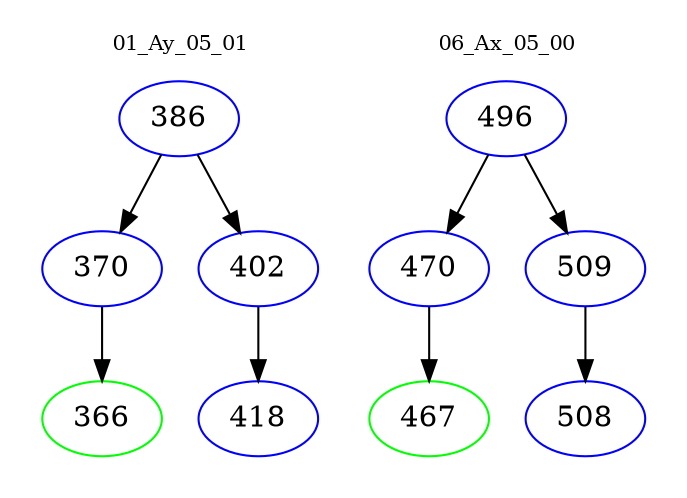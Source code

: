 digraph{
subgraph cluster_0 {
color = white
label = "01_Ay_05_01";
fontsize=10;
T0_386 [label="386", color="blue"]
T0_386 -> T0_370 [color="black"]
T0_370 [label="370", color="blue"]
T0_370 -> T0_366 [color="black"]
T0_366 [label="366", color="green"]
T0_386 -> T0_402 [color="black"]
T0_402 [label="402", color="blue"]
T0_402 -> T0_418 [color="black"]
T0_418 [label="418", color="blue"]
}
subgraph cluster_1 {
color = white
label = "06_Ax_05_00";
fontsize=10;
T1_496 [label="496", color="blue"]
T1_496 -> T1_470 [color="black"]
T1_470 [label="470", color="blue"]
T1_470 -> T1_467 [color="black"]
T1_467 [label="467", color="green"]
T1_496 -> T1_509 [color="black"]
T1_509 [label="509", color="blue"]
T1_509 -> T1_508 [color="black"]
T1_508 [label="508", color="blue"]
}
}
